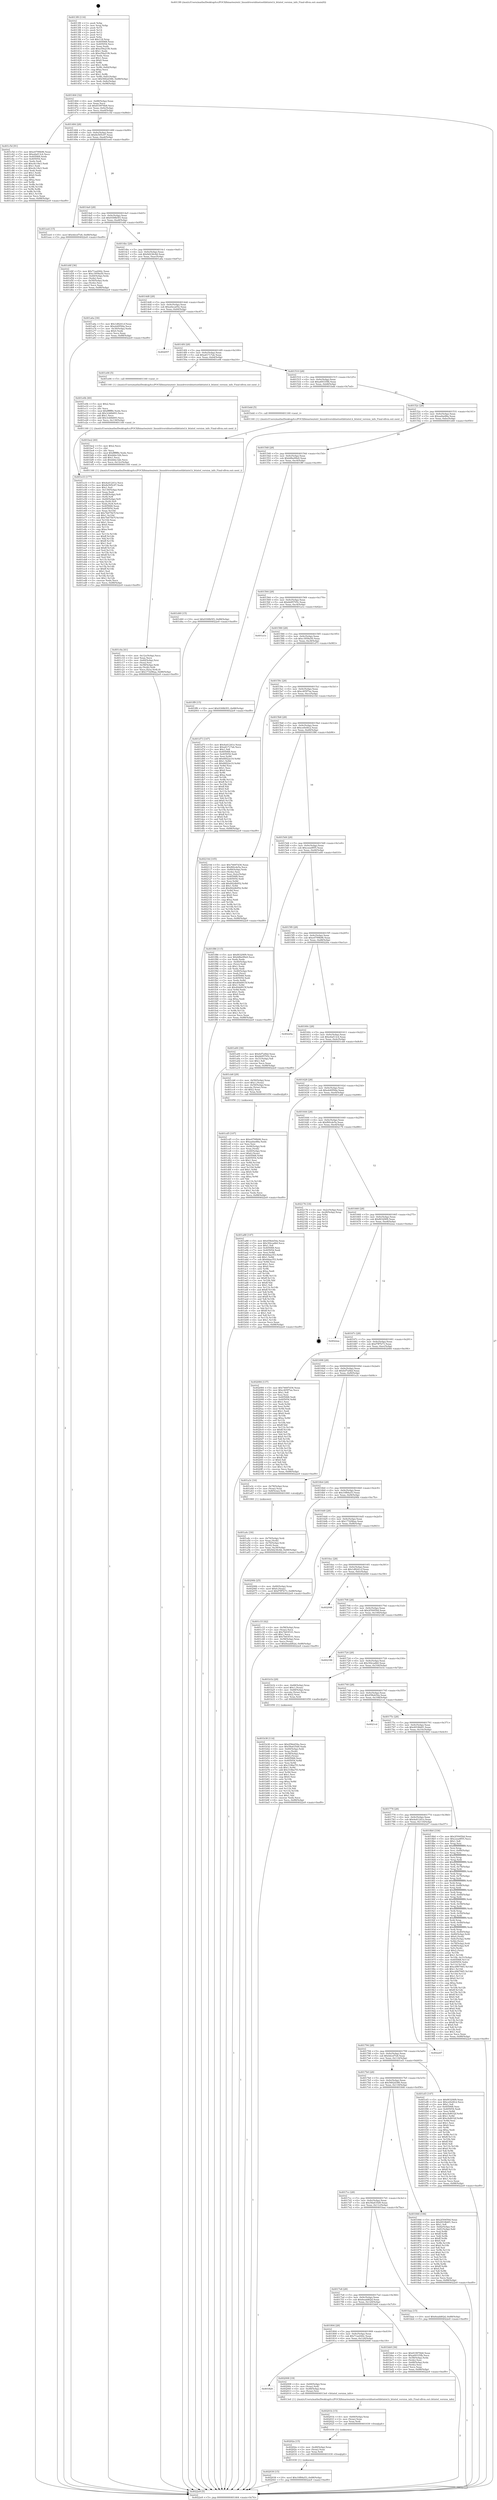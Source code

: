 digraph "0x4013f0" {
  label = "0x4013f0 (/mnt/c/Users/mathe/Desktop/tcc/POCII/binaries/extr_linuxdriversbluetoothbtintel.h_btintel_version_info_Final-ollvm.out::main(0))"
  labelloc = "t"
  node[shape=record]

  Entry [label="",width=0.3,height=0.3,shape=circle,fillcolor=black,style=filled]
  "0x401464" [label="{
     0x401464 [32]\l
     | [instrs]\l
     &nbsp;&nbsp;0x401464 \<+6\>: mov -0x88(%rbp),%eax\l
     &nbsp;&nbsp;0x40146a \<+2\>: mov %eax,%ecx\l
     &nbsp;&nbsp;0x40146c \<+6\>: sub $0x819976b8,%ecx\l
     &nbsp;&nbsp;0x401472 \<+6\>: mov %eax,-0x9c(%rbp)\l
     &nbsp;&nbsp;0x401478 \<+6\>: mov %ecx,-0xa0(%rbp)\l
     &nbsp;&nbsp;0x40147e \<+6\>: je 0000000000401c5d \<main+0x86d\>\l
  }"]
  "0x401c5d" [label="{
     0x401c5d [91]\l
     | [instrs]\l
     &nbsp;&nbsp;0x401c5d \<+5\>: mov $0xe0799b96,%eax\l
     &nbsp;&nbsp;0x401c62 \<+5\>: mov $0xe6af13c4,%ecx\l
     &nbsp;&nbsp;0x401c67 \<+7\>: mov 0x405068,%edx\l
     &nbsp;&nbsp;0x401c6e \<+7\>: mov 0x405054,%esi\l
     &nbsp;&nbsp;0x401c75 \<+2\>: mov %edx,%edi\l
     &nbsp;&nbsp;0x401c77 \<+6\>: add $0xc6c18e3,%edi\l
     &nbsp;&nbsp;0x401c7d \<+3\>: sub $0x1,%edi\l
     &nbsp;&nbsp;0x401c80 \<+6\>: sub $0xc6c18e3,%edi\l
     &nbsp;&nbsp;0x401c86 \<+3\>: imul %edi,%edx\l
     &nbsp;&nbsp;0x401c89 \<+3\>: and $0x1,%edx\l
     &nbsp;&nbsp;0x401c8c \<+3\>: cmp $0x0,%edx\l
     &nbsp;&nbsp;0x401c8f \<+4\>: sete %r8b\l
     &nbsp;&nbsp;0x401c93 \<+3\>: cmp $0xa,%esi\l
     &nbsp;&nbsp;0x401c96 \<+4\>: setl %r9b\l
     &nbsp;&nbsp;0x401c9a \<+3\>: mov %r8b,%r10b\l
     &nbsp;&nbsp;0x401c9d \<+3\>: and %r9b,%r10b\l
     &nbsp;&nbsp;0x401ca0 \<+3\>: xor %r9b,%r8b\l
     &nbsp;&nbsp;0x401ca3 \<+3\>: or %r8b,%r10b\l
     &nbsp;&nbsp;0x401ca6 \<+4\>: test $0x1,%r10b\l
     &nbsp;&nbsp;0x401caa \<+3\>: cmovne %ecx,%eax\l
     &nbsp;&nbsp;0x401cad \<+6\>: mov %eax,-0x88(%rbp)\l
     &nbsp;&nbsp;0x401cb3 \<+5\>: jmp 00000000004022e9 \<main+0xef9\>\l
  }"]
  "0x401484" [label="{
     0x401484 [28]\l
     | [instrs]\l
     &nbsp;&nbsp;0x401484 \<+5\>: jmp 0000000000401489 \<main+0x99\>\l
     &nbsp;&nbsp;0x401489 \<+6\>: mov -0x9c(%rbp),%eax\l
     &nbsp;&nbsp;0x40148f \<+5\>: sub $0x8e505c97,%eax\l
     &nbsp;&nbsp;0x401494 \<+6\>: mov %eax,-0xa4(%rbp)\l
     &nbsp;&nbsp;0x40149a \<+6\>: je 0000000000401ee4 \<main+0xaf4\>\l
  }"]
  Exit [label="",width=0.3,height=0.3,shape=circle,fillcolor=black,style=filled,peripheries=2]
  "0x401ee4" [label="{
     0x401ee4 [15]\l
     | [instrs]\l
     &nbsp;&nbsp;0x401ee4 \<+10\>: movl $0x4dcef7e8,-0x88(%rbp)\l
     &nbsp;&nbsp;0x401eee \<+5\>: jmp 00000000004022e9 \<main+0xef9\>\l
  }"]
  "0x4014a0" [label="{
     0x4014a0 [28]\l
     | [instrs]\l
     &nbsp;&nbsp;0x4014a0 \<+5\>: jmp 00000000004014a5 \<main+0xb5\>\l
     &nbsp;&nbsp;0x4014a5 \<+6\>: mov -0x9c(%rbp),%eax\l
     &nbsp;&nbsp;0x4014ab \<+5\>: sub $0x9308b5f3,%eax\l
     &nbsp;&nbsp;0x4014b0 \<+6\>: mov %eax,-0xa8(%rbp)\l
     &nbsp;&nbsp;0x4014b6 \<+6\>: je 0000000000401d4f \<main+0x95f\>\l
  }"]
  "0x402039" [label="{
     0x402039 [15]\l
     | [instrs]\l
     &nbsp;&nbsp;0x402039 \<+10\>: movl $0x10f84a53,-0x88(%rbp)\l
     &nbsp;&nbsp;0x402043 \<+5\>: jmp 00000000004022e9 \<main+0xef9\>\l
  }"]
  "0x401d4f" [label="{
     0x401d4f [36]\l
     | [instrs]\l
     &nbsp;&nbsp;0x401d4f \<+5\>: mov $0x71ae044c,%eax\l
     &nbsp;&nbsp;0x401d54 \<+5\>: mov $0xc3958a50,%ecx\l
     &nbsp;&nbsp;0x401d59 \<+4\>: mov -0x40(%rbp),%rdx\l
     &nbsp;&nbsp;0x401d5d \<+2\>: mov (%rdx),%esi\l
     &nbsp;&nbsp;0x401d5f \<+4\>: mov -0x50(%rbp),%rdx\l
     &nbsp;&nbsp;0x401d63 \<+2\>: cmp (%rdx),%esi\l
     &nbsp;&nbsp;0x401d65 \<+3\>: cmovl %ecx,%eax\l
     &nbsp;&nbsp;0x401d68 \<+6\>: mov %eax,-0x88(%rbp)\l
     &nbsp;&nbsp;0x401d6e \<+5\>: jmp 00000000004022e9 \<main+0xef9\>\l
  }"]
  "0x4014bc" [label="{
     0x4014bc [28]\l
     | [instrs]\l
     &nbsp;&nbsp;0x4014bc \<+5\>: jmp 00000000004014c1 \<main+0xd1\>\l
     &nbsp;&nbsp;0x4014c1 \<+6\>: mov -0x9c(%rbp),%eax\l
     &nbsp;&nbsp;0x4014c7 \<+5\>: sub $0x9d236c8d,%eax\l
     &nbsp;&nbsp;0x4014cc \<+6\>: mov %eax,-0xac(%rbp)\l
     &nbsp;&nbsp;0x4014d2 \<+6\>: je 0000000000401a6a \<main+0x67a\>\l
  }"]
  "0x40202a" [label="{
     0x40202a [15]\l
     | [instrs]\l
     &nbsp;&nbsp;0x40202a \<+4\>: mov -0x48(%rbp),%rax\l
     &nbsp;&nbsp;0x40202e \<+3\>: mov (%rax),%rax\l
     &nbsp;&nbsp;0x402031 \<+3\>: mov %rax,%rdi\l
     &nbsp;&nbsp;0x402034 \<+5\>: call 0000000000401030 \<free@plt\>\l
     | [calls]\l
     &nbsp;&nbsp;0x401030 \{1\} (unknown)\l
  }"]
  "0x401a6a" [label="{
     0x401a6a [30]\l
     | [instrs]\l
     &nbsp;&nbsp;0x401a6a \<+5\>: mov $0x1d8241cf,%eax\l
     &nbsp;&nbsp;0x401a6f \<+5\>: mov $0xeb495fda,%ecx\l
     &nbsp;&nbsp;0x401a74 \<+3\>: mov -0x30(%rbp),%edx\l
     &nbsp;&nbsp;0x401a77 \<+3\>: cmp $0x0,%edx\l
     &nbsp;&nbsp;0x401a7a \<+3\>: cmove %ecx,%eax\l
     &nbsp;&nbsp;0x401a7d \<+6\>: mov %eax,-0x88(%rbp)\l
     &nbsp;&nbsp;0x401a83 \<+5\>: jmp 00000000004022e9 \<main+0xef9\>\l
  }"]
  "0x4014d8" [label="{
     0x4014d8 [28]\l
     | [instrs]\l
     &nbsp;&nbsp;0x4014d8 \<+5\>: jmp 00000000004014dd \<main+0xed\>\l
     &nbsp;&nbsp;0x4014dd \<+6\>: mov -0x9c(%rbp),%eax\l
     &nbsp;&nbsp;0x4014e3 \<+5\>: sub $0xa0eca05e,%eax\l
     &nbsp;&nbsp;0x4014e8 \<+6\>: mov %eax,-0xb0(%rbp)\l
     &nbsp;&nbsp;0x4014ee \<+6\>: je 0000000000402057 \<main+0xc67\>\l
  }"]
  "0x40201b" [label="{
     0x40201b [15]\l
     | [instrs]\l
     &nbsp;&nbsp;0x40201b \<+4\>: mov -0x60(%rbp),%rax\l
     &nbsp;&nbsp;0x40201f \<+3\>: mov (%rax),%rax\l
     &nbsp;&nbsp;0x402022 \<+3\>: mov %rax,%rdi\l
     &nbsp;&nbsp;0x402025 \<+5\>: call 0000000000401030 \<free@plt\>\l
     | [calls]\l
     &nbsp;&nbsp;0x401030 \{1\} (unknown)\l
  }"]
  "0x402057" [label="{
     0x402057\l
  }", style=dashed]
  "0x4014f4" [label="{
     0x4014f4 [28]\l
     | [instrs]\l
     &nbsp;&nbsp;0x4014f4 \<+5\>: jmp 00000000004014f9 \<main+0x109\>\l
     &nbsp;&nbsp;0x4014f9 \<+6\>: mov -0x9c(%rbp),%eax\l
     &nbsp;&nbsp;0x4014ff \<+5\>: sub $0xa617c7ab,%eax\l
     &nbsp;&nbsp;0x401504 \<+6\>: mov %eax,-0xb4(%rbp)\l
     &nbsp;&nbsp;0x40150a \<+6\>: je 0000000000401e06 \<main+0xa16\>\l
  }"]
  "0x401820" [label="{
     0x401820\l
  }", style=dashed]
  "0x401e06" [label="{
     0x401e06 [5]\l
     | [instrs]\l
     &nbsp;&nbsp;0x401e06 \<+5\>: call 0000000000401160 \<next_i\>\l
     | [calls]\l
     &nbsp;&nbsp;0x401160 \{1\} (/mnt/c/Users/mathe/Desktop/tcc/POCII/binaries/extr_linuxdriversbluetoothbtintel.h_btintel_version_info_Final-ollvm.out::next_i)\l
  }"]
  "0x401510" [label="{
     0x401510 [28]\l
     | [instrs]\l
     &nbsp;&nbsp;0x401510 \<+5\>: jmp 0000000000401515 \<main+0x125\>\l
     &nbsp;&nbsp;0x401515 \<+6\>: mov -0x9c(%rbp),%eax\l
     &nbsp;&nbsp;0x40151b \<+5\>: sub $0xa69335fb,%eax\l
     &nbsp;&nbsp;0x401520 \<+6\>: mov %eax,-0xb8(%rbp)\l
     &nbsp;&nbsp;0x401526 \<+6\>: je 0000000000401bdd \<main+0x7ed\>\l
  }"]
  "0x402008" [label="{
     0x402008 [19]\l
     | [instrs]\l
     &nbsp;&nbsp;0x402008 \<+4\>: mov -0x60(%rbp),%rax\l
     &nbsp;&nbsp;0x40200c \<+3\>: mov (%rax),%rdi\l
     &nbsp;&nbsp;0x40200f \<+4\>: mov -0x48(%rbp),%rax\l
     &nbsp;&nbsp;0x402013 \<+3\>: mov (%rax),%rsi\l
     &nbsp;&nbsp;0x402016 \<+5\>: call 00000000004013e0 \<btintel_version_info\>\l
     | [calls]\l
     &nbsp;&nbsp;0x4013e0 \{1\} (/mnt/c/Users/mathe/Desktop/tcc/POCII/binaries/extr_linuxdriversbluetoothbtintel.h_btintel_version_info_Final-ollvm.out::btintel_version_info)\l
  }"]
  "0x401bdd" [label="{
     0x401bdd [5]\l
     | [instrs]\l
     &nbsp;&nbsp;0x401bdd \<+5\>: call 0000000000401160 \<next_i\>\l
     | [calls]\l
     &nbsp;&nbsp;0x401160 \{1\} (/mnt/c/Users/mathe/Desktop/tcc/POCII/binaries/extr_linuxdriversbluetoothbtintel.h_btintel_version_info_Final-ollvm.out::next_i)\l
  }"]
  "0x40152c" [label="{
     0x40152c [28]\l
     | [instrs]\l
     &nbsp;&nbsp;0x40152c \<+5\>: jmp 0000000000401531 \<main+0x141\>\l
     &nbsp;&nbsp;0x401531 \<+6\>: mov -0x9c(%rbp),%eax\l
     &nbsp;&nbsp;0x401537 \<+5\>: sub $0xaafae88a,%eax\l
     &nbsp;&nbsp;0x40153c \<+6\>: mov %eax,-0xbc(%rbp)\l
     &nbsp;&nbsp;0x401542 \<+6\>: je 0000000000401d40 \<main+0x950\>\l
  }"]
  "0x401e33" [label="{
     0x401e33 [177]\l
     | [instrs]\l
     &nbsp;&nbsp;0x401e33 \<+5\>: mov $0x4a41241e,%ecx\l
     &nbsp;&nbsp;0x401e38 \<+5\>: mov $0x8e505c97,%edx\l
     &nbsp;&nbsp;0x401e3d \<+3\>: mov $0x1,%sil\l
     &nbsp;&nbsp;0x401e40 \<+6\>: mov -0x130(%rbp),%edi\l
     &nbsp;&nbsp;0x401e46 \<+3\>: imul %eax,%edi\l
     &nbsp;&nbsp;0x401e49 \<+4\>: mov -0x48(%rbp),%r8\l
     &nbsp;&nbsp;0x401e4d \<+3\>: mov (%r8),%r8\l
     &nbsp;&nbsp;0x401e50 \<+4\>: mov -0x40(%rbp),%r9\l
     &nbsp;&nbsp;0x401e54 \<+3\>: movslq (%r9),%r9\l
     &nbsp;&nbsp;0x401e57 \<+4\>: mov %edi,(%r8,%r9,4)\l
     &nbsp;&nbsp;0x401e5b \<+7\>: mov 0x405068,%eax\l
     &nbsp;&nbsp;0x401e62 \<+7\>: mov 0x405054,%edi\l
     &nbsp;&nbsp;0x401e69 \<+3\>: mov %eax,%r10d\l
     &nbsp;&nbsp;0x401e6c \<+7\>: add $0x7b675b7f,%r10d\l
     &nbsp;&nbsp;0x401e73 \<+4\>: sub $0x1,%r10d\l
     &nbsp;&nbsp;0x401e77 \<+7\>: sub $0x7b675b7f,%r10d\l
     &nbsp;&nbsp;0x401e7e \<+4\>: imul %r10d,%eax\l
     &nbsp;&nbsp;0x401e82 \<+3\>: and $0x1,%eax\l
     &nbsp;&nbsp;0x401e85 \<+3\>: cmp $0x0,%eax\l
     &nbsp;&nbsp;0x401e88 \<+4\>: sete %r11b\l
     &nbsp;&nbsp;0x401e8c \<+3\>: cmp $0xa,%edi\l
     &nbsp;&nbsp;0x401e8f \<+3\>: setl %bl\l
     &nbsp;&nbsp;0x401e92 \<+3\>: mov %r11b,%r14b\l
     &nbsp;&nbsp;0x401e95 \<+4\>: xor $0xff,%r14b\l
     &nbsp;&nbsp;0x401e99 \<+3\>: mov %bl,%r15b\l
     &nbsp;&nbsp;0x401e9c \<+4\>: xor $0xff,%r15b\l
     &nbsp;&nbsp;0x401ea0 \<+4\>: xor $0x1,%sil\l
     &nbsp;&nbsp;0x401ea4 \<+3\>: mov %r14b,%r12b\l
     &nbsp;&nbsp;0x401ea7 \<+4\>: and $0xff,%r12b\l
     &nbsp;&nbsp;0x401eab \<+3\>: and %sil,%r11b\l
     &nbsp;&nbsp;0x401eae \<+3\>: mov %r15b,%r13b\l
     &nbsp;&nbsp;0x401eb1 \<+4\>: and $0xff,%r13b\l
     &nbsp;&nbsp;0x401eb5 \<+3\>: and %sil,%bl\l
     &nbsp;&nbsp;0x401eb8 \<+3\>: or %r11b,%r12b\l
     &nbsp;&nbsp;0x401ebb \<+3\>: or %bl,%r13b\l
     &nbsp;&nbsp;0x401ebe \<+3\>: xor %r13b,%r12b\l
     &nbsp;&nbsp;0x401ec1 \<+3\>: or %r15b,%r14b\l
     &nbsp;&nbsp;0x401ec4 \<+4\>: xor $0xff,%r14b\l
     &nbsp;&nbsp;0x401ec8 \<+4\>: or $0x1,%sil\l
     &nbsp;&nbsp;0x401ecc \<+3\>: and %sil,%r14b\l
     &nbsp;&nbsp;0x401ecf \<+3\>: or %r14b,%r12b\l
     &nbsp;&nbsp;0x401ed2 \<+4\>: test $0x1,%r12b\l
     &nbsp;&nbsp;0x401ed6 \<+3\>: cmovne %edx,%ecx\l
     &nbsp;&nbsp;0x401ed9 \<+6\>: mov %ecx,-0x88(%rbp)\l
     &nbsp;&nbsp;0x401edf \<+5\>: jmp 00000000004022e9 \<main+0xef9\>\l
  }"]
  "0x401d40" [label="{
     0x401d40 [15]\l
     | [instrs]\l
     &nbsp;&nbsp;0x401d40 \<+10\>: movl $0x9308b5f3,-0x88(%rbp)\l
     &nbsp;&nbsp;0x401d4a \<+5\>: jmp 00000000004022e9 \<main+0xef9\>\l
  }"]
  "0x401548" [label="{
     0x401548 [28]\l
     | [instrs]\l
     &nbsp;&nbsp;0x401548 \<+5\>: jmp 000000000040154d \<main+0x15d\>\l
     &nbsp;&nbsp;0x40154d \<+6\>: mov -0x9c(%rbp),%eax\l
     &nbsp;&nbsp;0x401553 \<+5\>: sub $0xb8be99e0,%eax\l
     &nbsp;&nbsp;0x401558 \<+6\>: mov %eax,-0xc0(%rbp)\l
     &nbsp;&nbsp;0x40155e \<+6\>: je 0000000000401ff9 \<main+0xc09\>\l
  }"]
  "0x401e0b" [label="{
     0x401e0b [40]\l
     | [instrs]\l
     &nbsp;&nbsp;0x401e0b \<+5\>: mov $0x2,%ecx\l
     &nbsp;&nbsp;0x401e10 \<+1\>: cltd\l
     &nbsp;&nbsp;0x401e11 \<+2\>: idiv %ecx\l
     &nbsp;&nbsp;0x401e13 \<+6\>: imul $0xfffffffe,%edx,%ecx\l
     &nbsp;&nbsp;0x401e19 \<+6\>: sub $0x3cb6b693,%ecx\l
     &nbsp;&nbsp;0x401e1f \<+3\>: add $0x1,%ecx\l
     &nbsp;&nbsp;0x401e22 \<+6\>: add $0x3cb6b693,%ecx\l
     &nbsp;&nbsp;0x401e28 \<+6\>: mov %ecx,-0x130(%rbp)\l
     &nbsp;&nbsp;0x401e2e \<+5\>: call 0000000000401160 \<next_i\>\l
     | [calls]\l
     &nbsp;&nbsp;0x401160 \{1\} (/mnt/c/Users/mathe/Desktop/tcc/POCII/binaries/extr_linuxdriversbluetoothbtintel.h_btintel_version_info_Final-ollvm.out::next_i)\l
  }"]
  "0x401ff9" [label="{
     0x401ff9 [15]\l
     | [instrs]\l
     &nbsp;&nbsp;0x401ff9 \<+10\>: movl $0x9308b5f3,-0x88(%rbp)\l
     &nbsp;&nbsp;0x402003 \<+5\>: jmp 00000000004022e9 \<main+0xef9\>\l
  }"]
  "0x401564" [label="{
     0x401564 [28]\l
     | [instrs]\l
     &nbsp;&nbsp;0x401564 \<+5\>: jmp 0000000000401569 \<main+0x179\>\l
     &nbsp;&nbsp;0x401569 \<+6\>: mov -0x9c(%rbp),%eax\l
     &nbsp;&nbsp;0x40156f \<+5\>: sub $0xbb95705c,%eax\l
     &nbsp;&nbsp;0x401574 \<+6\>: mov %eax,-0xc4(%rbp)\l
     &nbsp;&nbsp;0x40157a \<+6\>: je 0000000000401a1e \<main+0x62e\>\l
  }"]
  "0x401cd5" [label="{
     0x401cd5 [107]\l
     | [instrs]\l
     &nbsp;&nbsp;0x401cd5 \<+5\>: mov $0xe0799b96,%ecx\l
     &nbsp;&nbsp;0x401cda \<+5\>: mov $0xaafae88a,%edx\l
     &nbsp;&nbsp;0x401cdf \<+2\>: xor %esi,%esi\l
     &nbsp;&nbsp;0x401ce1 \<+4\>: mov -0x48(%rbp),%rdi\l
     &nbsp;&nbsp;0x401ce5 \<+3\>: mov %rax,(%rdi)\l
     &nbsp;&nbsp;0x401ce8 \<+4\>: mov -0x40(%rbp),%rax\l
     &nbsp;&nbsp;0x401cec \<+6\>: movl $0x0,(%rax)\l
     &nbsp;&nbsp;0x401cf2 \<+8\>: mov 0x405068,%r8d\l
     &nbsp;&nbsp;0x401cfa \<+8\>: mov 0x405054,%r9d\l
     &nbsp;&nbsp;0x401d02 \<+3\>: sub $0x1,%esi\l
     &nbsp;&nbsp;0x401d05 \<+3\>: mov %r8d,%r10d\l
     &nbsp;&nbsp;0x401d08 \<+3\>: add %esi,%r10d\l
     &nbsp;&nbsp;0x401d0b \<+4\>: imul %r10d,%r8d\l
     &nbsp;&nbsp;0x401d0f \<+4\>: and $0x1,%r8d\l
     &nbsp;&nbsp;0x401d13 \<+4\>: cmp $0x0,%r8d\l
     &nbsp;&nbsp;0x401d17 \<+4\>: sete %r11b\l
     &nbsp;&nbsp;0x401d1b \<+4\>: cmp $0xa,%r9d\l
     &nbsp;&nbsp;0x401d1f \<+3\>: setl %bl\l
     &nbsp;&nbsp;0x401d22 \<+3\>: mov %r11b,%r14b\l
     &nbsp;&nbsp;0x401d25 \<+3\>: and %bl,%r14b\l
     &nbsp;&nbsp;0x401d28 \<+3\>: xor %bl,%r11b\l
     &nbsp;&nbsp;0x401d2b \<+3\>: or %r11b,%r14b\l
     &nbsp;&nbsp;0x401d2e \<+4\>: test $0x1,%r14b\l
     &nbsp;&nbsp;0x401d32 \<+3\>: cmovne %edx,%ecx\l
     &nbsp;&nbsp;0x401d35 \<+6\>: mov %ecx,-0x88(%rbp)\l
     &nbsp;&nbsp;0x401d3b \<+5\>: jmp 00000000004022e9 \<main+0xef9\>\l
  }"]
  "0x401a1e" [label="{
     0x401a1e\l
  }", style=dashed]
  "0x401580" [label="{
     0x401580 [28]\l
     | [instrs]\l
     &nbsp;&nbsp;0x401580 \<+5\>: jmp 0000000000401585 \<main+0x195\>\l
     &nbsp;&nbsp;0x401585 \<+6\>: mov -0x9c(%rbp),%eax\l
     &nbsp;&nbsp;0x40158b \<+5\>: sub $0xc3958a50,%eax\l
     &nbsp;&nbsp;0x401590 \<+6\>: mov %eax,-0xc8(%rbp)\l
     &nbsp;&nbsp;0x401596 \<+6\>: je 0000000000401d73 \<main+0x983\>\l
  }"]
  "0x401c0a" [label="{
     0x401c0a [41]\l
     | [instrs]\l
     &nbsp;&nbsp;0x401c0a \<+6\>: mov -0x12c(%rbp),%ecx\l
     &nbsp;&nbsp;0x401c10 \<+3\>: imul %eax,%ecx\l
     &nbsp;&nbsp;0x401c13 \<+4\>: mov -0x60(%rbp),%rsi\l
     &nbsp;&nbsp;0x401c17 \<+3\>: mov (%rsi),%rsi\l
     &nbsp;&nbsp;0x401c1a \<+4\>: mov -0x58(%rbp),%rdi\l
     &nbsp;&nbsp;0x401c1e \<+3\>: movslq (%rdi),%rdi\l
     &nbsp;&nbsp;0x401c21 \<+3\>: mov %ecx,(%rsi,%rdi,4)\l
     &nbsp;&nbsp;0x401c24 \<+10\>: movl $0x173296aa,-0x88(%rbp)\l
     &nbsp;&nbsp;0x401c2e \<+5\>: jmp 00000000004022e9 \<main+0xef9\>\l
  }"]
  "0x401d73" [label="{
     0x401d73 [147]\l
     | [instrs]\l
     &nbsp;&nbsp;0x401d73 \<+5\>: mov $0x4a41241e,%eax\l
     &nbsp;&nbsp;0x401d78 \<+5\>: mov $0xa617c7ab,%ecx\l
     &nbsp;&nbsp;0x401d7d \<+2\>: mov $0x1,%dl\l
     &nbsp;&nbsp;0x401d7f \<+7\>: mov 0x405068,%esi\l
     &nbsp;&nbsp;0x401d86 \<+7\>: mov 0x405054,%edi\l
     &nbsp;&nbsp;0x401d8d \<+3\>: mov %esi,%r8d\l
     &nbsp;&nbsp;0x401d90 \<+7\>: add $0x66f22e19,%r8d\l
     &nbsp;&nbsp;0x401d97 \<+4\>: sub $0x1,%r8d\l
     &nbsp;&nbsp;0x401d9b \<+7\>: sub $0x66f22e19,%r8d\l
     &nbsp;&nbsp;0x401da2 \<+4\>: imul %r8d,%esi\l
     &nbsp;&nbsp;0x401da6 \<+3\>: and $0x1,%esi\l
     &nbsp;&nbsp;0x401da9 \<+3\>: cmp $0x0,%esi\l
     &nbsp;&nbsp;0x401dac \<+4\>: sete %r9b\l
     &nbsp;&nbsp;0x401db0 \<+3\>: cmp $0xa,%edi\l
     &nbsp;&nbsp;0x401db3 \<+4\>: setl %r10b\l
     &nbsp;&nbsp;0x401db7 \<+3\>: mov %r9b,%r11b\l
     &nbsp;&nbsp;0x401dba \<+4\>: xor $0xff,%r11b\l
     &nbsp;&nbsp;0x401dbe \<+3\>: mov %r10b,%bl\l
     &nbsp;&nbsp;0x401dc1 \<+3\>: xor $0xff,%bl\l
     &nbsp;&nbsp;0x401dc4 \<+3\>: xor $0x0,%dl\l
     &nbsp;&nbsp;0x401dc7 \<+3\>: mov %r11b,%r14b\l
     &nbsp;&nbsp;0x401dca \<+4\>: and $0x0,%r14b\l
     &nbsp;&nbsp;0x401dce \<+3\>: and %dl,%r9b\l
     &nbsp;&nbsp;0x401dd1 \<+3\>: mov %bl,%r15b\l
     &nbsp;&nbsp;0x401dd4 \<+4\>: and $0x0,%r15b\l
     &nbsp;&nbsp;0x401dd8 \<+3\>: and %dl,%r10b\l
     &nbsp;&nbsp;0x401ddb \<+3\>: or %r9b,%r14b\l
     &nbsp;&nbsp;0x401dde \<+3\>: or %r10b,%r15b\l
     &nbsp;&nbsp;0x401de1 \<+3\>: xor %r15b,%r14b\l
     &nbsp;&nbsp;0x401de4 \<+3\>: or %bl,%r11b\l
     &nbsp;&nbsp;0x401de7 \<+4\>: xor $0xff,%r11b\l
     &nbsp;&nbsp;0x401deb \<+3\>: or $0x0,%dl\l
     &nbsp;&nbsp;0x401dee \<+3\>: and %dl,%r11b\l
     &nbsp;&nbsp;0x401df1 \<+3\>: or %r11b,%r14b\l
     &nbsp;&nbsp;0x401df4 \<+4\>: test $0x1,%r14b\l
     &nbsp;&nbsp;0x401df8 \<+3\>: cmovne %ecx,%eax\l
     &nbsp;&nbsp;0x401dfb \<+6\>: mov %eax,-0x88(%rbp)\l
     &nbsp;&nbsp;0x401e01 \<+5\>: jmp 00000000004022e9 \<main+0xef9\>\l
  }"]
  "0x40159c" [label="{
     0x40159c [28]\l
     | [instrs]\l
     &nbsp;&nbsp;0x40159c \<+5\>: jmp 00000000004015a1 \<main+0x1b1\>\l
     &nbsp;&nbsp;0x4015a1 \<+6\>: mov -0x9c(%rbp),%eax\l
     &nbsp;&nbsp;0x4015a7 \<+5\>: sub $0xc405f7ae,%eax\l
     &nbsp;&nbsp;0x4015ac \<+6\>: mov %eax,-0xcc(%rbp)\l
     &nbsp;&nbsp;0x4015b2 \<+6\>: je 000000000040210d \<main+0xd1d\>\l
  }"]
  "0x401be2" [label="{
     0x401be2 [40]\l
     | [instrs]\l
     &nbsp;&nbsp;0x401be2 \<+5\>: mov $0x2,%ecx\l
     &nbsp;&nbsp;0x401be7 \<+1\>: cltd\l
     &nbsp;&nbsp;0x401be8 \<+2\>: idiv %ecx\l
     &nbsp;&nbsp;0x401bea \<+6\>: imul $0xfffffffe,%edx,%ecx\l
     &nbsp;&nbsp;0x401bf0 \<+6\>: add $0xbbbc32b,%ecx\l
     &nbsp;&nbsp;0x401bf6 \<+3\>: add $0x1,%ecx\l
     &nbsp;&nbsp;0x401bf9 \<+6\>: sub $0xbbbc32b,%ecx\l
     &nbsp;&nbsp;0x401bff \<+6\>: mov %ecx,-0x12c(%rbp)\l
     &nbsp;&nbsp;0x401c05 \<+5\>: call 0000000000401160 \<next_i\>\l
     | [calls]\l
     &nbsp;&nbsp;0x401160 \{1\} (/mnt/c/Users/mathe/Desktop/tcc/POCII/binaries/extr_linuxdriversbluetoothbtintel.h_btintel_version_info_Final-ollvm.out::next_i)\l
  }"]
  "0x40210d" [label="{
     0x40210d [105]\l
     | [instrs]\l
     &nbsp;&nbsp;0x40210d \<+5\>: mov $0x74697d36,%eax\l
     &nbsp;&nbsp;0x402112 \<+5\>: mov $0xf60cde5a,%ecx\l
     &nbsp;&nbsp;0x402117 \<+4\>: mov -0x80(%rbp),%rdx\l
     &nbsp;&nbsp;0x40211b \<+2\>: mov (%rdx),%esi\l
     &nbsp;&nbsp;0x40211d \<+3\>: mov %esi,-0x2c(%rbp)\l
     &nbsp;&nbsp;0x402120 \<+7\>: mov 0x405068,%esi\l
     &nbsp;&nbsp;0x402127 \<+7\>: mov 0x405054,%edi\l
     &nbsp;&nbsp;0x40212e \<+3\>: mov %esi,%r8d\l
     &nbsp;&nbsp;0x402131 \<+7\>: add $0x842db952,%r8d\l
     &nbsp;&nbsp;0x402138 \<+4\>: sub $0x1,%r8d\l
     &nbsp;&nbsp;0x40213c \<+7\>: sub $0x842db952,%r8d\l
     &nbsp;&nbsp;0x402143 \<+4\>: imul %r8d,%esi\l
     &nbsp;&nbsp;0x402147 \<+3\>: and $0x1,%esi\l
     &nbsp;&nbsp;0x40214a \<+3\>: cmp $0x0,%esi\l
     &nbsp;&nbsp;0x40214d \<+4\>: sete %r9b\l
     &nbsp;&nbsp;0x402151 \<+3\>: cmp $0xa,%edi\l
     &nbsp;&nbsp;0x402154 \<+4\>: setl %r10b\l
     &nbsp;&nbsp;0x402158 \<+3\>: mov %r9b,%r11b\l
     &nbsp;&nbsp;0x40215b \<+3\>: and %r10b,%r11b\l
     &nbsp;&nbsp;0x40215e \<+3\>: xor %r10b,%r9b\l
     &nbsp;&nbsp;0x402161 \<+3\>: or %r9b,%r11b\l
     &nbsp;&nbsp;0x402164 \<+4\>: test $0x1,%r11b\l
     &nbsp;&nbsp;0x402168 \<+3\>: cmovne %ecx,%eax\l
     &nbsp;&nbsp;0x40216b \<+6\>: mov %eax,-0x88(%rbp)\l
     &nbsp;&nbsp;0x402171 \<+5\>: jmp 00000000004022e9 \<main+0xef9\>\l
  }"]
  "0x4015b8" [label="{
     0x4015b8 [28]\l
     | [instrs]\l
     &nbsp;&nbsp;0x4015b8 \<+5\>: jmp 00000000004015bd \<main+0x1cd\>\l
     &nbsp;&nbsp;0x4015bd \<+6\>: mov -0x9c(%rbp),%eax\l
     &nbsp;&nbsp;0x4015c3 \<+5\>: sub $0xce0e4fc2,%eax\l
     &nbsp;&nbsp;0x4015c8 \<+6\>: mov %eax,-0xd0(%rbp)\l
     &nbsp;&nbsp;0x4015ce \<+6\>: je 0000000000401f86 \<main+0xb96\>\l
  }"]
  "0x401804" [label="{
     0x401804 [28]\l
     | [instrs]\l
     &nbsp;&nbsp;0x401804 \<+5\>: jmp 0000000000401809 \<main+0x419\>\l
     &nbsp;&nbsp;0x401809 \<+6\>: mov -0x9c(%rbp),%eax\l
     &nbsp;&nbsp;0x40180f \<+5\>: sub $0x71ae044c,%eax\l
     &nbsp;&nbsp;0x401814 \<+6\>: mov %eax,-0x124(%rbp)\l
     &nbsp;&nbsp;0x40181a \<+6\>: je 0000000000402008 \<main+0xc18\>\l
  }"]
  "0x401f86" [label="{
     0x401f86 [115]\l
     | [instrs]\l
     &nbsp;&nbsp;0x401f86 \<+5\>: mov $0xf632f4f9,%eax\l
     &nbsp;&nbsp;0x401f8b \<+5\>: mov $0xb8be99e0,%ecx\l
     &nbsp;&nbsp;0x401f90 \<+2\>: xor %edx,%edx\l
     &nbsp;&nbsp;0x401f92 \<+4\>: mov -0x40(%rbp),%rsi\l
     &nbsp;&nbsp;0x401f96 \<+2\>: mov (%rsi),%edi\l
     &nbsp;&nbsp;0x401f98 \<+3\>: sub $0x1,%edx\l
     &nbsp;&nbsp;0x401f9b \<+2\>: sub %edx,%edi\l
     &nbsp;&nbsp;0x401f9d \<+4\>: mov -0x40(%rbp),%rsi\l
     &nbsp;&nbsp;0x401fa1 \<+2\>: mov %edi,(%rsi)\l
     &nbsp;&nbsp;0x401fa3 \<+7\>: mov 0x405068,%edx\l
     &nbsp;&nbsp;0x401faa \<+7\>: mov 0x405054,%edi\l
     &nbsp;&nbsp;0x401fb1 \<+3\>: mov %edx,%r8d\l
     &nbsp;&nbsp;0x401fb4 \<+7\>: add $0x40dd915f,%r8d\l
     &nbsp;&nbsp;0x401fbb \<+4\>: sub $0x1,%r8d\l
     &nbsp;&nbsp;0x401fbf \<+7\>: sub $0x40dd915f,%r8d\l
     &nbsp;&nbsp;0x401fc6 \<+4\>: imul %r8d,%edx\l
     &nbsp;&nbsp;0x401fca \<+3\>: and $0x1,%edx\l
     &nbsp;&nbsp;0x401fcd \<+3\>: cmp $0x0,%edx\l
     &nbsp;&nbsp;0x401fd0 \<+4\>: sete %r9b\l
     &nbsp;&nbsp;0x401fd4 \<+3\>: cmp $0xa,%edi\l
     &nbsp;&nbsp;0x401fd7 \<+4\>: setl %r10b\l
     &nbsp;&nbsp;0x401fdb \<+3\>: mov %r9b,%r11b\l
     &nbsp;&nbsp;0x401fde \<+3\>: and %r10b,%r11b\l
     &nbsp;&nbsp;0x401fe1 \<+3\>: xor %r10b,%r9b\l
     &nbsp;&nbsp;0x401fe4 \<+3\>: or %r9b,%r11b\l
     &nbsp;&nbsp;0x401fe7 \<+4\>: test $0x1,%r11b\l
     &nbsp;&nbsp;0x401feb \<+3\>: cmovne %ecx,%eax\l
     &nbsp;&nbsp;0x401fee \<+6\>: mov %eax,-0x88(%rbp)\l
     &nbsp;&nbsp;0x401ff4 \<+5\>: jmp 00000000004022e9 \<main+0xef9\>\l
  }"]
  "0x4015d4" [label="{
     0x4015d4 [28]\l
     | [instrs]\l
     &nbsp;&nbsp;0x4015d4 \<+5\>: jmp 00000000004015d9 \<main+0x1e9\>\l
     &nbsp;&nbsp;0x4015d9 \<+6\>: mov -0x9c(%rbp),%eax\l
     &nbsp;&nbsp;0x4015df \<+5\>: sub $0xceea9f55,%eax\l
     &nbsp;&nbsp;0x4015e4 \<+6\>: mov %eax,-0xd4(%rbp)\l
     &nbsp;&nbsp;0x4015ea \<+6\>: je 0000000000401a00 \<main+0x610\>\l
  }"]
  "0x401bb9" [label="{
     0x401bb9 [36]\l
     | [instrs]\l
     &nbsp;&nbsp;0x401bb9 \<+5\>: mov $0x819976b8,%eax\l
     &nbsp;&nbsp;0x401bbe \<+5\>: mov $0xa69335fb,%ecx\l
     &nbsp;&nbsp;0x401bc3 \<+4\>: mov -0x58(%rbp),%rdx\l
     &nbsp;&nbsp;0x401bc7 \<+2\>: mov (%rdx),%esi\l
     &nbsp;&nbsp;0x401bc9 \<+4\>: mov -0x68(%rbp),%rdx\l
     &nbsp;&nbsp;0x401bcd \<+2\>: cmp (%rdx),%esi\l
     &nbsp;&nbsp;0x401bcf \<+3\>: cmovl %ecx,%eax\l
     &nbsp;&nbsp;0x401bd2 \<+6\>: mov %eax,-0x88(%rbp)\l
     &nbsp;&nbsp;0x401bd8 \<+5\>: jmp 00000000004022e9 \<main+0xef9\>\l
  }"]
  "0x401a00" [label="{
     0x401a00 [30]\l
     | [instrs]\l
     &nbsp;&nbsp;0x401a00 \<+5\>: mov $0xfef7a0bd,%eax\l
     &nbsp;&nbsp;0x401a05 \<+5\>: mov $0xbb95705c,%ecx\l
     &nbsp;&nbsp;0x401a0a \<+3\>: mov -0x31(%rbp),%dl\l
     &nbsp;&nbsp;0x401a0d \<+3\>: test $0x1,%dl\l
     &nbsp;&nbsp;0x401a10 \<+3\>: cmovne %ecx,%eax\l
     &nbsp;&nbsp;0x401a13 \<+6\>: mov %eax,-0x88(%rbp)\l
     &nbsp;&nbsp;0x401a19 \<+5\>: jmp 00000000004022e9 \<main+0xef9\>\l
  }"]
  "0x4015f0" [label="{
     0x4015f0 [28]\l
     | [instrs]\l
     &nbsp;&nbsp;0x4015f0 \<+5\>: jmp 00000000004015f5 \<main+0x205\>\l
     &nbsp;&nbsp;0x4015f5 \<+6\>: mov -0x9c(%rbp),%eax\l
     &nbsp;&nbsp;0x4015fb \<+5\>: sub $0xe0799b96,%eax\l
     &nbsp;&nbsp;0x401600 \<+6\>: mov %eax,-0xd8(%rbp)\l
     &nbsp;&nbsp;0x401606 \<+6\>: je 000000000040220a \<main+0xe1a\>\l
  }"]
  "0x4017e8" [label="{
     0x4017e8 [28]\l
     | [instrs]\l
     &nbsp;&nbsp;0x4017e8 \<+5\>: jmp 00000000004017ed \<main+0x3fd\>\l
     &nbsp;&nbsp;0x4017ed \<+6\>: mov -0x9c(%rbp),%eax\l
     &nbsp;&nbsp;0x4017f3 \<+5\>: sub $0x6eadd62d,%eax\l
     &nbsp;&nbsp;0x4017f8 \<+6\>: mov %eax,-0x120(%rbp)\l
     &nbsp;&nbsp;0x4017fe \<+6\>: je 0000000000401bb9 \<main+0x7c9\>\l
  }"]
  "0x40220a" [label="{
     0x40220a\l
  }", style=dashed]
  "0x40160c" [label="{
     0x40160c [28]\l
     | [instrs]\l
     &nbsp;&nbsp;0x40160c \<+5\>: jmp 0000000000401611 \<main+0x221\>\l
     &nbsp;&nbsp;0x401611 \<+6\>: mov -0x9c(%rbp),%eax\l
     &nbsp;&nbsp;0x401617 \<+5\>: sub $0xe6af13c4,%eax\l
     &nbsp;&nbsp;0x40161c \<+6\>: mov %eax,-0xdc(%rbp)\l
     &nbsp;&nbsp;0x401622 \<+6\>: je 0000000000401cb8 \<main+0x8c8\>\l
  }"]
  "0x401baa" [label="{
     0x401baa [15]\l
     | [instrs]\l
     &nbsp;&nbsp;0x401baa \<+10\>: movl $0x6eadd62d,-0x88(%rbp)\l
     &nbsp;&nbsp;0x401bb4 \<+5\>: jmp 00000000004022e9 \<main+0xef9\>\l
  }"]
  "0x401cb8" [label="{
     0x401cb8 [29]\l
     | [instrs]\l
     &nbsp;&nbsp;0x401cb8 \<+4\>: mov -0x50(%rbp),%rax\l
     &nbsp;&nbsp;0x401cbc \<+6\>: movl $0x1,(%rax)\l
     &nbsp;&nbsp;0x401cc2 \<+4\>: mov -0x50(%rbp),%rax\l
     &nbsp;&nbsp;0x401cc6 \<+3\>: movslq (%rax),%rax\l
     &nbsp;&nbsp;0x401cc9 \<+4\>: shl $0x2,%rax\l
     &nbsp;&nbsp;0x401ccd \<+3\>: mov %rax,%rdi\l
     &nbsp;&nbsp;0x401cd0 \<+5\>: call 0000000000401050 \<malloc@plt\>\l
     | [calls]\l
     &nbsp;&nbsp;0x401050 \{1\} (unknown)\l
  }"]
  "0x401628" [label="{
     0x401628 [28]\l
     | [instrs]\l
     &nbsp;&nbsp;0x401628 \<+5\>: jmp 000000000040162d \<main+0x23d\>\l
     &nbsp;&nbsp;0x40162d \<+6\>: mov -0x9c(%rbp),%eax\l
     &nbsp;&nbsp;0x401633 \<+5\>: sub $0xeb495fda,%eax\l
     &nbsp;&nbsp;0x401638 \<+6\>: mov %eax,-0xe0(%rbp)\l
     &nbsp;&nbsp;0x40163e \<+6\>: je 0000000000401a88 \<main+0x698\>\l
  }"]
  "0x401b38" [label="{
     0x401b38 [114]\l
     | [instrs]\l
     &nbsp;&nbsp;0x401b38 \<+5\>: mov $0x458eb54a,%ecx\l
     &nbsp;&nbsp;0x401b3d \<+5\>: mov $0x58a635d9,%edx\l
     &nbsp;&nbsp;0x401b42 \<+4\>: mov -0x60(%rbp),%rdi\l
     &nbsp;&nbsp;0x401b46 \<+3\>: mov %rax,(%rdi)\l
     &nbsp;&nbsp;0x401b49 \<+4\>: mov -0x58(%rbp),%rax\l
     &nbsp;&nbsp;0x401b4d \<+6\>: movl $0x0,(%rax)\l
     &nbsp;&nbsp;0x401b53 \<+7\>: mov 0x405068,%esi\l
     &nbsp;&nbsp;0x401b5a \<+8\>: mov 0x405054,%r8d\l
     &nbsp;&nbsp;0x401b62 \<+3\>: mov %esi,%r9d\l
     &nbsp;&nbsp;0x401b65 \<+7\>: sub $0x318ba7f3,%r9d\l
     &nbsp;&nbsp;0x401b6c \<+4\>: sub $0x1,%r9d\l
     &nbsp;&nbsp;0x401b70 \<+7\>: add $0x318ba7f3,%r9d\l
     &nbsp;&nbsp;0x401b77 \<+4\>: imul %r9d,%esi\l
     &nbsp;&nbsp;0x401b7b \<+3\>: and $0x1,%esi\l
     &nbsp;&nbsp;0x401b7e \<+3\>: cmp $0x0,%esi\l
     &nbsp;&nbsp;0x401b81 \<+4\>: sete %r10b\l
     &nbsp;&nbsp;0x401b85 \<+4\>: cmp $0xa,%r8d\l
     &nbsp;&nbsp;0x401b89 \<+4\>: setl %r11b\l
     &nbsp;&nbsp;0x401b8d \<+3\>: mov %r10b,%bl\l
     &nbsp;&nbsp;0x401b90 \<+3\>: and %r11b,%bl\l
     &nbsp;&nbsp;0x401b93 \<+3\>: xor %r11b,%r10b\l
     &nbsp;&nbsp;0x401b96 \<+3\>: or %r10b,%bl\l
     &nbsp;&nbsp;0x401b99 \<+3\>: test $0x1,%bl\l
     &nbsp;&nbsp;0x401b9c \<+3\>: cmovne %edx,%ecx\l
     &nbsp;&nbsp;0x401b9f \<+6\>: mov %ecx,-0x88(%rbp)\l
     &nbsp;&nbsp;0x401ba5 \<+5\>: jmp 00000000004022e9 \<main+0xef9\>\l
  }"]
  "0x401a88" [label="{
     0x401a88 [147]\l
     | [instrs]\l
     &nbsp;&nbsp;0x401a88 \<+5\>: mov $0x458eb54a,%eax\l
     &nbsp;&nbsp;0x401a8d \<+5\>: mov $0x392cadb0,%ecx\l
     &nbsp;&nbsp;0x401a92 \<+2\>: mov $0x1,%dl\l
     &nbsp;&nbsp;0x401a94 \<+7\>: mov 0x405068,%esi\l
     &nbsp;&nbsp;0x401a9b \<+7\>: mov 0x405054,%edi\l
     &nbsp;&nbsp;0x401aa2 \<+3\>: mov %esi,%r8d\l
     &nbsp;&nbsp;0x401aa5 \<+7\>: add $0x6daa353,%r8d\l
     &nbsp;&nbsp;0x401aac \<+4\>: sub $0x1,%r8d\l
     &nbsp;&nbsp;0x401ab0 \<+7\>: sub $0x6daa353,%r8d\l
     &nbsp;&nbsp;0x401ab7 \<+4\>: imul %r8d,%esi\l
     &nbsp;&nbsp;0x401abb \<+3\>: and $0x1,%esi\l
     &nbsp;&nbsp;0x401abe \<+3\>: cmp $0x0,%esi\l
     &nbsp;&nbsp;0x401ac1 \<+4\>: sete %r9b\l
     &nbsp;&nbsp;0x401ac5 \<+3\>: cmp $0xa,%edi\l
     &nbsp;&nbsp;0x401ac8 \<+4\>: setl %r10b\l
     &nbsp;&nbsp;0x401acc \<+3\>: mov %r9b,%r11b\l
     &nbsp;&nbsp;0x401acf \<+4\>: xor $0xff,%r11b\l
     &nbsp;&nbsp;0x401ad3 \<+3\>: mov %r10b,%bl\l
     &nbsp;&nbsp;0x401ad6 \<+3\>: xor $0xff,%bl\l
     &nbsp;&nbsp;0x401ad9 \<+3\>: xor $0x1,%dl\l
     &nbsp;&nbsp;0x401adc \<+3\>: mov %r11b,%r14b\l
     &nbsp;&nbsp;0x401adf \<+4\>: and $0xff,%r14b\l
     &nbsp;&nbsp;0x401ae3 \<+3\>: and %dl,%r9b\l
     &nbsp;&nbsp;0x401ae6 \<+3\>: mov %bl,%r15b\l
     &nbsp;&nbsp;0x401ae9 \<+4\>: and $0xff,%r15b\l
     &nbsp;&nbsp;0x401aed \<+3\>: and %dl,%r10b\l
     &nbsp;&nbsp;0x401af0 \<+3\>: or %r9b,%r14b\l
     &nbsp;&nbsp;0x401af3 \<+3\>: or %r10b,%r15b\l
     &nbsp;&nbsp;0x401af6 \<+3\>: xor %r15b,%r14b\l
     &nbsp;&nbsp;0x401af9 \<+3\>: or %bl,%r11b\l
     &nbsp;&nbsp;0x401afc \<+4\>: xor $0xff,%r11b\l
     &nbsp;&nbsp;0x401b00 \<+3\>: or $0x1,%dl\l
     &nbsp;&nbsp;0x401b03 \<+3\>: and %dl,%r11b\l
     &nbsp;&nbsp;0x401b06 \<+3\>: or %r11b,%r14b\l
     &nbsp;&nbsp;0x401b09 \<+4\>: test $0x1,%r14b\l
     &nbsp;&nbsp;0x401b0d \<+3\>: cmovne %ecx,%eax\l
     &nbsp;&nbsp;0x401b10 \<+6\>: mov %eax,-0x88(%rbp)\l
     &nbsp;&nbsp;0x401b16 \<+5\>: jmp 00000000004022e9 \<main+0xef9\>\l
  }"]
  "0x401644" [label="{
     0x401644 [28]\l
     | [instrs]\l
     &nbsp;&nbsp;0x401644 \<+5\>: jmp 0000000000401649 \<main+0x259\>\l
     &nbsp;&nbsp;0x401649 \<+6\>: mov -0x9c(%rbp),%eax\l
     &nbsp;&nbsp;0x40164f \<+5\>: sub $0xf60cde5a,%eax\l
     &nbsp;&nbsp;0x401654 \<+6\>: mov %eax,-0xe4(%rbp)\l
     &nbsp;&nbsp;0x40165a \<+6\>: je 0000000000402176 \<main+0xd86\>\l
  }"]
  "0x401a4c" [label="{
     0x401a4c [30]\l
     | [instrs]\l
     &nbsp;&nbsp;0x401a4c \<+4\>: mov -0x70(%rbp),%rdi\l
     &nbsp;&nbsp;0x401a50 \<+2\>: mov %eax,(%rdi)\l
     &nbsp;&nbsp;0x401a52 \<+4\>: mov -0x70(%rbp),%rdi\l
     &nbsp;&nbsp;0x401a56 \<+2\>: mov (%rdi),%eax\l
     &nbsp;&nbsp;0x401a58 \<+3\>: mov %eax,-0x30(%rbp)\l
     &nbsp;&nbsp;0x401a5b \<+10\>: movl $0x9d236c8d,-0x88(%rbp)\l
     &nbsp;&nbsp;0x401a65 \<+5\>: jmp 00000000004022e9 \<main+0xef9\>\l
  }"]
  "0x402176" [label="{
     0x402176 [18]\l
     | [instrs]\l
     &nbsp;&nbsp;0x402176 \<+3\>: mov -0x2c(%rbp),%eax\l
     &nbsp;&nbsp;0x402179 \<+4\>: lea -0x28(%rbp),%rsp\l
     &nbsp;&nbsp;0x40217d \<+1\>: pop %rbx\l
     &nbsp;&nbsp;0x40217e \<+2\>: pop %r12\l
     &nbsp;&nbsp;0x402180 \<+2\>: pop %r13\l
     &nbsp;&nbsp;0x402182 \<+2\>: pop %r14\l
     &nbsp;&nbsp;0x402184 \<+2\>: pop %r15\l
     &nbsp;&nbsp;0x402186 \<+1\>: pop %rbp\l
     &nbsp;&nbsp;0x402187 \<+1\>: ret\l
  }"]
  "0x401660" [label="{
     0x401660 [28]\l
     | [instrs]\l
     &nbsp;&nbsp;0x401660 \<+5\>: jmp 0000000000401665 \<main+0x275\>\l
     &nbsp;&nbsp;0x401665 \<+6\>: mov -0x9c(%rbp),%eax\l
     &nbsp;&nbsp;0x40166b \<+5\>: sub $0xf632f4f9,%eax\l
     &nbsp;&nbsp;0x401670 \<+6\>: mov %eax,-0xe8(%rbp)\l
     &nbsp;&nbsp;0x401676 \<+6\>: je 00000000004022aa \<main+0xeba\>\l
  }"]
  "0x4013f0" [label="{
     0x4013f0 [116]\l
     | [instrs]\l
     &nbsp;&nbsp;0x4013f0 \<+1\>: push %rbp\l
     &nbsp;&nbsp;0x4013f1 \<+3\>: mov %rsp,%rbp\l
     &nbsp;&nbsp;0x4013f4 \<+2\>: push %r15\l
     &nbsp;&nbsp;0x4013f6 \<+2\>: push %r14\l
     &nbsp;&nbsp;0x4013f8 \<+2\>: push %r13\l
     &nbsp;&nbsp;0x4013fa \<+2\>: push %r12\l
     &nbsp;&nbsp;0x4013fc \<+1\>: push %rbx\l
     &nbsp;&nbsp;0x4013fd \<+7\>: sub $0x118,%rsp\l
     &nbsp;&nbsp;0x401404 \<+7\>: mov 0x405068,%eax\l
     &nbsp;&nbsp;0x40140b \<+7\>: mov 0x405054,%ecx\l
     &nbsp;&nbsp;0x401412 \<+2\>: mov %eax,%edx\l
     &nbsp;&nbsp;0x401414 \<+6\>: add $0xe59a21f6,%edx\l
     &nbsp;&nbsp;0x40141a \<+3\>: sub $0x1,%edx\l
     &nbsp;&nbsp;0x40141d \<+6\>: sub $0xe59a21f6,%edx\l
     &nbsp;&nbsp;0x401423 \<+3\>: imul %edx,%eax\l
     &nbsp;&nbsp;0x401426 \<+3\>: and $0x1,%eax\l
     &nbsp;&nbsp;0x401429 \<+3\>: cmp $0x0,%eax\l
     &nbsp;&nbsp;0x40142c \<+4\>: sete %r8b\l
     &nbsp;&nbsp;0x401430 \<+4\>: and $0x1,%r8b\l
     &nbsp;&nbsp;0x401434 \<+7\>: mov %r8b,-0x82(%rbp)\l
     &nbsp;&nbsp;0x40143b \<+3\>: cmp $0xa,%ecx\l
     &nbsp;&nbsp;0x40143e \<+4\>: setl %r8b\l
     &nbsp;&nbsp;0x401442 \<+4\>: and $0x1,%r8b\l
     &nbsp;&nbsp;0x401446 \<+7\>: mov %r8b,-0x81(%rbp)\l
     &nbsp;&nbsp;0x40144d \<+10\>: movl $0x5662d386,-0x88(%rbp)\l
     &nbsp;&nbsp;0x401457 \<+6\>: mov %edi,-0x8c(%rbp)\l
     &nbsp;&nbsp;0x40145d \<+7\>: mov %rsi,-0x98(%rbp)\l
  }"]
  "0x4022aa" [label="{
     0x4022aa\l
  }", style=dashed]
  "0x40167c" [label="{
     0x40167c [28]\l
     | [instrs]\l
     &nbsp;&nbsp;0x40167c \<+5\>: jmp 0000000000401681 \<main+0x291\>\l
     &nbsp;&nbsp;0x401681 \<+6\>: mov -0x9c(%rbp),%eax\l
     &nbsp;&nbsp;0x401687 \<+5\>: sub $0xf7ff7b73,%eax\l
     &nbsp;&nbsp;0x40168c \<+6\>: mov %eax,-0xec(%rbp)\l
     &nbsp;&nbsp;0x401692 \<+6\>: je 0000000000402084 \<main+0xc94\>\l
  }"]
  "0x4022e9" [label="{
     0x4022e9 [5]\l
     | [instrs]\l
     &nbsp;&nbsp;0x4022e9 \<+5\>: jmp 0000000000401464 \<main+0x74\>\l
  }"]
  "0x402084" [label="{
     0x402084 [137]\l
     | [instrs]\l
     &nbsp;&nbsp;0x402084 \<+5\>: mov $0x74697d36,%eax\l
     &nbsp;&nbsp;0x402089 \<+5\>: mov $0xc405f7ae,%ecx\l
     &nbsp;&nbsp;0x40208e \<+2\>: mov $0x1,%dl\l
     &nbsp;&nbsp;0x402090 \<+2\>: xor %esi,%esi\l
     &nbsp;&nbsp;0x402092 \<+7\>: mov 0x405068,%edi\l
     &nbsp;&nbsp;0x402099 \<+8\>: mov 0x405054,%r8d\l
     &nbsp;&nbsp;0x4020a1 \<+3\>: sub $0x1,%esi\l
     &nbsp;&nbsp;0x4020a4 \<+3\>: mov %edi,%r9d\l
     &nbsp;&nbsp;0x4020a7 \<+3\>: add %esi,%r9d\l
     &nbsp;&nbsp;0x4020aa \<+4\>: imul %r9d,%edi\l
     &nbsp;&nbsp;0x4020ae \<+3\>: and $0x1,%edi\l
     &nbsp;&nbsp;0x4020b1 \<+3\>: cmp $0x0,%edi\l
     &nbsp;&nbsp;0x4020b4 \<+4\>: sete %r10b\l
     &nbsp;&nbsp;0x4020b8 \<+4\>: cmp $0xa,%r8d\l
     &nbsp;&nbsp;0x4020bc \<+4\>: setl %r11b\l
     &nbsp;&nbsp;0x4020c0 \<+3\>: mov %r10b,%bl\l
     &nbsp;&nbsp;0x4020c3 \<+3\>: xor $0xff,%bl\l
     &nbsp;&nbsp;0x4020c6 \<+3\>: mov %r11b,%r14b\l
     &nbsp;&nbsp;0x4020c9 \<+4\>: xor $0xff,%r14b\l
     &nbsp;&nbsp;0x4020cd \<+3\>: xor $0x0,%dl\l
     &nbsp;&nbsp;0x4020d0 \<+3\>: mov %bl,%r15b\l
     &nbsp;&nbsp;0x4020d3 \<+4\>: and $0x0,%r15b\l
     &nbsp;&nbsp;0x4020d7 \<+3\>: and %dl,%r10b\l
     &nbsp;&nbsp;0x4020da \<+3\>: mov %r14b,%r12b\l
     &nbsp;&nbsp;0x4020dd \<+4\>: and $0x0,%r12b\l
     &nbsp;&nbsp;0x4020e1 \<+3\>: and %dl,%r11b\l
     &nbsp;&nbsp;0x4020e4 \<+3\>: or %r10b,%r15b\l
     &nbsp;&nbsp;0x4020e7 \<+3\>: or %r11b,%r12b\l
     &nbsp;&nbsp;0x4020ea \<+3\>: xor %r12b,%r15b\l
     &nbsp;&nbsp;0x4020ed \<+3\>: or %r14b,%bl\l
     &nbsp;&nbsp;0x4020f0 \<+3\>: xor $0xff,%bl\l
     &nbsp;&nbsp;0x4020f3 \<+3\>: or $0x0,%dl\l
     &nbsp;&nbsp;0x4020f6 \<+2\>: and %dl,%bl\l
     &nbsp;&nbsp;0x4020f8 \<+3\>: or %bl,%r15b\l
     &nbsp;&nbsp;0x4020fb \<+4\>: test $0x1,%r15b\l
     &nbsp;&nbsp;0x4020ff \<+3\>: cmovne %ecx,%eax\l
     &nbsp;&nbsp;0x402102 \<+6\>: mov %eax,-0x88(%rbp)\l
     &nbsp;&nbsp;0x402108 \<+5\>: jmp 00000000004022e9 \<main+0xef9\>\l
  }"]
  "0x401698" [label="{
     0x401698 [28]\l
     | [instrs]\l
     &nbsp;&nbsp;0x401698 \<+5\>: jmp 000000000040169d \<main+0x2ad\>\l
     &nbsp;&nbsp;0x40169d \<+6\>: mov -0x9c(%rbp),%eax\l
     &nbsp;&nbsp;0x4016a3 \<+5\>: sub $0xfef7a0bd,%eax\l
     &nbsp;&nbsp;0x4016a8 \<+6\>: mov %eax,-0xf0(%rbp)\l
     &nbsp;&nbsp;0x4016ae \<+6\>: je 0000000000401a3c \<main+0x64c\>\l
  }"]
  "0x4017cc" [label="{
     0x4017cc [28]\l
     | [instrs]\l
     &nbsp;&nbsp;0x4017cc \<+5\>: jmp 00000000004017d1 \<main+0x3e1\>\l
     &nbsp;&nbsp;0x4017d1 \<+6\>: mov -0x9c(%rbp),%eax\l
     &nbsp;&nbsp;0x4017d7 \<+5\>: sub $0x58a635d9,%eax\l
     &nbsp;&nbsp;0x4017dc \<+6\>: mov %eax,-0x11c(%rbp)\l
     &nbsp;&nbsp;0x4017e2 \<+6\>: je 0000000000401baa \<main+0x7ba\>\l
  }"]
  "0x401a3c" [label="{
     0x401a3c [16]\l
     | [instrs]\l
     &nbsp;&nbsp;0x401a3c \<+4\>: mov -0x78(%rbp),%rax\l
     &nbsp;&nbsp;0x401a40 \<+3\>: mov (%rax),%rax\l
     &nbsp;&nbsp;0x401a43 \<+4\>: mov 0x8(%rax),%rdi\l
     &nbsp;&nbsp;0x401a47 \<+5\>: call 0000000000401060 \<atoi@plt\>\l
     | [calls]\l
     &nbsp;&nbsp;0x401060 \{1\} (unknown)\l
  }"]
  "0x4016b4" [label="{
     0x4016b4 [28]\l
     | [instrs]\l
     &nbsp;&nbsp;0x4016b4 \<+5\>: jmp 00000000004016b9 \<main+0x2c9\>\l
     &nbsp;&nbsp;0x4016b9 \<+6\>: mov -0x9c(%rbp),%eax\l
     &nbsp;&nbsp;0x4016bf \<+5\>: sub $0x10f84a53,%eax\l
     &nbsp;&nbsp;0x4016c4 \<+6\>: mov %eax,-0xf4(%rbp)\l
     &nbsp;&nbsp;0x4016ca \<+6\>: je 000000000040206b \<main+0xc7b\>\l
  }"]
  "0x401846" [label="{
     0x401846 [106]\l
     | [instrs]\l
     &nbsp;&nbsp;0x401846 \<+5\>: mov $0x2f30450d,%eax\l
     &nbsp;&nbsp;0x40184b \<+5\>: mov $0x4918b6f1,%ecx\l
     &nbsp;&nbsp;0x401850 \<+2\>: mov $0x1,%dl\l
     &nbsp;&nbsp;0x401852 \<+7\>: mov -0x82(%rbp),%sil\l
     &nbsp;&nbsp;0x401859 \<+7\>: mov -0x81(%rbp),%dil\l
     &nbsp;&nbsp;0x401860 \<+3\>: mov %sil,%r8b\l
     &nbsp;&nbsp;0x401863 \<+4\>: xor $0xff,%r8b\l
     &nbsp;&nbsp;0x401867 \<+3\>: mov %dil,%r9b\l
     &nbsp;&nbsp;0x40186a \<+4\>: xor $0xff,%r9b\l
     &nbsp;&nbsp;0x40186e \<+3\>: xor $0x0,%dl\l
     &nbsp;&nbsp;0x401871 \<+3\>: mov %r8b,%r10b\l
     &nbsp;&nbsp;0x401874 \<+4\>: and $0x0,%r10b\l
     &nbsp;&nbsp;0x401878 \<+3\>: and %dl,%sil\l
     &nbsp;&nbsp;0x40187b \<+3\>: mov %r9b,%r11b\l
     &nbsp;&nbsp;0x40187e \<+4\>: and $0x0,%r11b\l
     &nbsp;&nbsp;0x401882 \<+3\>: and %dl,%dil\l
     &nbsp;&nbsp;0x401885 \<+3\>: or %sil,%r10b\l
     &nbsp;&nbsp;0x401888 \<+3\>: or %dil,%r11b\l
     &nbsp;&nbsp;0x40188b \<+3\>: xor %r11b,%r10b\l
     &nbsp;&nbsp;0x40188e \<+3\>: or %r9b,%r8b\l
     &nbsp;&nbsp;0x401891 \<+4\>: xor $0xff,%r8b\l
     &nbsp;&nbsp;0x401895 \<+3\>: or $0x0,%dl\l
     &nbsp;&nbsp;0x401898 \<+3\>: and %dl,%r8b\l
     &nbsp;&nbsp;0x40189b \<+3\>: or %r8b,%r10b\l
     &nbsp;&nbsp;0x40189e \<+4\>: test $0x1,%r10b\l
     &nbsp;&nbsp;0x4018a2 \<+3\>: cmovne %ecx,%eax\l
     &nbsp;&nbsp;0x4018a5 \<+6\>: mov %eax,-0x88(%rbp)\l
     &nbsp;&nbsp;0x4018ab \<+5\>: jmp 00000000004022e9 \<main+0xef9\>\l
  }"]
  "0x40206b" [label="{
     0x40206b [25]\l
     | [instrs]\l
     &nbsp;&nbsp;0x40206b \<+4\>: mov -0x80(%rbp),%rax\l
     &nbsp;&nbsp;0x40206f \<+6\>: movl $0x0,(%rax)\l
     &nbsp;&nbsp;0x402075 \<+10\>: movl $0xf7ff7b73,-0x88(%rbp)\l
     &nbsp;&nbsp;0x40207f \<+5\>: jmp 00000000004022e9 \<main+0xef9\>\l
  }"]
  "0x4016d0" [label="{
     0x4016d0 [28]\l
     | [instrs]\l
     &nbsp;&nbsp;0x4016d0 \<+5\>: jmp 00000000004016d5 \<main+0x2e5\>\l
     &nbsp;&nbsp;0x4016d5 \<+6\>: mov -0x9c(%rbp),%eax\l
     &nbsp;&nbsp;0x4016db \<+5\>: sub $0x173296aa,%eax\l
     &nbsp;&nbsp;0x4016e0 \<+6\>: mov %eax,-0xf8(%rbp)\l
     &nbsp;&nbsp;0x4016e6 \<+6\>: je 0000000000401c33 \<main+0x843\>\l
  }"]
  "0x4017b0" [label="{
     0x4017b0 [28]\l
     | [instrs]\l
     &nbsp;&nbsp;0x4017b0 \<+5\>: jmp 00000000004017b5 \<main+0x3c5\>\l
     &nbsp;&nbsp;0x4017b5 \<+6\>: mov -0x9c(%rbp),%eax\l
     &nbsp;&nbsp;0x4017bb \<+5\>: sub $0x5662d386,%eax\l
     &nbsp;&nbsp;0x4017c0 \<+6\>: mov %eax,-0x118(%rbp)\l
     &nbsp;&nbsp;0x4017c6 \<+6\>: je 0000000000401846 \<main+0x456\>\l
  }"]
  "0x401c33" [label="{
     0x401c33 [42]\l
     | [instrs]\l
     &nbsp;&nbsp;0x401c33 \<+4\>: mov -0x58(%rbp),%rax\l
     &nbsp;&nbsp;0x401c37 \<+2\>: mov (%rax),%ecx\l
     &nbsp;&nbsp;0x401c39 \<+6\>: sub $0x7b63f101,%ecx\l
     &nbsp;&nbsp;0x401c3f \<+3\>: add $0x1,%ecx\l
     &nbsp;&nbsp;0x401c42 \<+6\>: add $0x7b63f101,%ecx\l
     &nbsp;&nbsp;0x401c48 \<+4\>: mov -0x58(%rbp),%rax\l
     &nbsp;&nbsp;0x401c4c \<+2\>: mov %ecx,(%rax)\l
     &nbsp;&nbsp;0x401c4e \<+10\>: movl $0x6eadd62d,-0x88(%rbp)\l
     &nbsp;&nbsp;0x401c58 \<+5\>: jmp 00000000004022e9 \<main+0xef9\>\l
  }"]
  "0x4016ec" [label="{
     0x4016ec [28]\l
     | [instrs]\l
     &nbsp;&nbsp;0x4016ec \<+5\>: jmp 00000000004016f1 \<main+0x301\>\l
     &nbsp;&nbsp;0x4016f1 \<+6\>: mov -0x9c(%rbp),%eax\l
     &nbsp;&nbsp;0x4016f7 \<+5\>: sub $0x1d8241cf,%eax\l
     &nbsp;&nbsp;0x4016fc \<+6\>: mov %eax,-0xfc(%rbp)\l
     &nbsp;&nbsp;0x401702 \<+6\>: je 0000000000402048 \<main+0xc58\>\l
  }"]
  "0x401ef3" [label="{
     0x401ef3 [147]\l
     | [instrs]\l
     &nbsp;&nbsp;0x401ef3 \<+5\>: mov $0xf632f4f9,%eax\l
     &nbsp;&nbsp;0x401ef8 \<+5\>: mov $0xce0e4fc2,%ecx\l
     &nbsp;&nbsp;0x401efd \<+2\>: mov $0x1,%dl\l
     &nbsp;&nbsp;0x401eff \<+7\>: mov 0x405068,%esi\l
     &nbsp;&nbsp;0x401f06 \<+7\>: mov 0x405054,%edi\l
     &nbsp;&nbsp;0x401f0d \<+3\>: mov %esi,%r8d\l
     &nbsp;&nbsp;0x401f10 \<+7\>: sub $0xcfe8032f,%r8d\l
     &nbsp;&nbsp;0x401f17 \<+4\>: sub $0x1,%r8d\l
     &nbsp;&nbsp;0x401f1b \<+7\>: add $0xcfe8032f,%r8d\l
     &nbsp;&nbsp;0x401f22 \<+4\>: imul %r8d,%esi\l
     &nbsp;&nbsp;0x401f26 \<+3\>: and $0x1,%esi\l
     &nbsp;&nbsp;0x401f29 \<+3\>: cmp $0x0,%esi\l
     &nbsp;&nbsp;0x401f2c \<+4\>: sete %r9b\l
     &nbsp;&nbsp;0x401f30 \<+3\>: cmp $0xa,%edi\l
     &nbsp;&nbsp;0x401f33 \<+4\>: setl %r10b\l
     &nbsp;&nbsp;0x401f37 \<+3\>: mov %r9b,%r11b\l
     &nbsp;&nbsp;0x401f3a \<+4\>: xor $0xff,%r11b\l
     &nbsp;&nbsp;0x401f3e \<+3\>: mov %r10b,%bl\l
     &nbsp;&nbsp;0x401f41 \<+3\>: xor $0xff,%bl\l
     &nbsp;&nbsp;0x401f44 \<+3\>: xor $0x0,%dl\l
     &nbsp;&nbsp;0x401f47 \<+3\>: mov %r11b,%r14b\l
     &nbsp;&nbsp;0x401f4a \<+4\>: and $0x0,%r14b\l
     &nbsp;&nbsp;0x401f4e \<+3\>: and %dl,%r9b\l
     &nbsp;&nbsp;0x401f51 \<+3\>: mov %bl,%r15b\l
     &nbsp;&nbsp;0x401f54 \<+4\>: and $0x0,%r15b\l
     &nbsp;&nbsp;0x401f58 \<+3\>: and %dl,%r10b\l
     &nbsp;&nbsp;0x401f5b \<+3\>: or %r9b,%r14b\l
     &nbsp;&nbsp;0x401f5e \<+3\>: or %r10b,%r15b\l
     &nbsp;&nbsp;0x401f61 \<+3\>: xor %r15b,%r14b\l
     &nbsp;&nbsp;0x401f64 \<+3\>: or %bl,%r11b\l
     &nbsp;&nbsp;0x401f67 \<+4\>: xor $0xff,%r11b\l
     &nbsp;&nbsp;0x401f6b \<+3\>: or $0x0,%dl\l
     &nbsp;&nbsp;0x401f6e \<+3\>: and %dl,%r11b\l
     &nbsp;&nbsp;0x401f71 \<+3\>: or %r11b,%r14b\l
     &nbsp;&nbsp;0x401f74 \<+4\>: test $0x1,%r14b\l
     &nbsp;&nbsp;0x401f78 \<+3\>: cmovne %ecx,%eax\l
     &nbsp;&nbsp;0x401f7b \<+6\>: mov %eax,-0x88(%rbp)\l
     &nbsp;&nbsp;0x401f81 \<+5\>: jmp 00000000004022e9 \<main+0xef9\>\l
  }"]
  "0x402048" [label="{
     0x402048\l
  }", style=dashed]
  "0x401708" [label="{
     0x401708 [28]\l
     | [instrs]\l
     &nbsp;&nbsp;0x401708 \<+5\>: jmp 000000000040170d \<main+0x31d\>\l
     &nbsp;&nbsp;0x40170d \<+6\>: mov -0x9c(%rbp),%eax\l
     &nbsp;&nbsp;0x401713 \<+5\>: sub $0x2f30450d,%eax\l
     &nbsp;&nbsp;0x401718 \<+6\>: mov %eax,-0x100(%rbp)\l
     &nbsp;&nbsp;0x40171e \<+6\>: je 0000000000402188 \<main+0xd98\>\l
  }"]
  "0x401794" [label="{
     0x401794 [28]\l
     | [instrs]\l
     &nbsp;&nbsp;0x401794 \<+5\>: jmp 0000000000401799 \<main+0x3a9\>\l
     &nbsp;&nbsp;0x401799 \<+6\>: mov -0x9c(%rbp),%eax\l
     &nbsp;&nbsp;0x40179f \<+5\>: sub $0x4dcef7e8,%eax\l
     &nbsp;&nbsp;0x4017a4 \<+6\>: mov %eax,-0x114(%rbp)\l
     &nbsp;&nbsp;0x4017aa \<+6\>: je 0000000000401ef3 \<main+0xb03\>\l
  }"]
  "0x402188" [label="{
     0x402188\l
  }", style=dashed]
  "0x401724" [label="{
     0x401724 [28]\l
     | [instrs]\l
     &nbsp;&nbsp;0x401724 \<+5\>: jmp 0000000000401729 \<main+0x339\>\l
     &nbsp;&nbsp;0x401729 \<+6\>: mov -0x9c(%rbp),%eax\l
     &nbsp;&nbsp;0x40172f \<+5\>: sub $0x392cadb0,%eax\l
     &nbsp;&nbsp;0x401734 \<+6\>: mov %eax,-0x104(%rbp)\l
     &nbsp;&nbsp;0x40173a \<+6\>: je 0000000000401b1b \<main+0x72b\>\l
  }"]
  "0x402247" [label="{
     0x402247\l
  }", style=dashed]
  "0x401b1b" [label="{
     0x401b1b [29]\l
     | [instrs]\l
     &nbsp;&nbsp;0x401b1b \<+4\>: mov -0x68(%rbp),%rax\l
     &nbsp;&nbsp;0x401b1f \<+6\>: movl $0x1,(%rax)\l
     &nbsp;&nbsp;0x401b25 \<+4\>: mov -0x68(%rbp),%rax\l
     &nbsp;&nbsp;0x401b29 \<+3\>: movslq (%rax),%rax\l
     &nbsp;&nbsp;0x401b2c \<+4\>: shl $0x2,%rax\l
     &nbsp;&nbsp;0x401b30 \<+3\>: mov %rax,%rdi\l
     &nbsp;&nbsp;0x401b33 \<+5\>: call 0000000000401050 \<malloc@plt\>\l
     | [calls]\l
     &nbsp;&nbsp;0x401050 \{1\} (unknown)\l
  }"]
  "0x401740" [label="{
     0x401740 [28]\l
     | [instrs]\l
     &nbsp;&nbsp;0x401740 \<+5\>: jmp 0000000000401745 \<main+0x355\>\l
     &nbsp;&nbsp;0x401745 \<+6\>: mov -0x9c(%rbp),%eax\l
     &nbsp;&nbsp;0x40174b \<+5\>: sub $0x458eb54a,%eax\l
     &nbsp;&nbsp;0x401750 \<+6\>: mov %eax,-0x108(%rbp)\l
     &nbsp;&nbsp;0x401756 \<+6\>: je 00000000004021cd \<main+0xddd\>\l
  }"]
  "0x401778" [label="{
     0x401778 [28]\l
     | [instrs]\l
     &nbsp;&nbsp;0x401778 \<+5\>: jmp 000000000040177d \<main+0x38d\>\l
     &nbsp;&nbsp;0x40177d \<+6\>: mov -0x9c(%rbp),%eax\l
     &nbsp;&nbsp;0x401783 \<+5\>: sub $0x4a41241e,%eax\l
     &nbsp;&nbsp;0x401788 \<+6\>: mov %eax,-0x110(%rbp)\l
     &nbsp;&nbsp;0x40178e \<+6\>: je 0000000000402247 \<main+0xe57\>\l
  }"]
  "0x4021cd" [label="{
     0x4021cd\l
  }", style=dashed]
  "0x40175c" [label="{
     0x40175c [28]\l
     | [instrs]\l
     &nbsp;&nbsp;0x40175c \<+5\>: jmp 0000000000401761 \<main+0x371\>\l
     &nbsp;&nbsp;0x401761 \<+6\>: mov -0x9c(%rbp),%eax\l
     &nbsp;&nbsp;0x401767 \<+5\>: sub $0x4918b6f1,%eax\l
     &nbsp;&nbsp;0x40176c \<+6\>: mov %eax,-0x10c(%rbp)\l
     &nbsp;&nbsp;0x401772 \<+6\>: je 00000000004018b0 \<main+0x4c0\>\l
  }"]
  "0x4018b0" [label="{
     0x4018b0 [336]\l
     | [instrs]\l
     &nbsp;&nbsp;0x4018b0 \<+5\>: mov $0x2f30450d,%eax\l
     &nbsp;&nbsp;0x4018b5 \<+5\>: mov $0xceea9f55,%ecx\l
     &nbsp;&nbsp;0x4018ba \<+2\>: mov $0x1,%dl\l
     &nbsp;&nbsp;0x4018bc \<+3\>: mov %rsp,%rsi\l
     &nbsp;&nbsp;0x4018bf \<+4\>: add $0xfffffffffffffff0,%rsi\l
     &nbsp;&nbsp;0x4018c3 \<+3\>: mov %rsi,%rsp\l
     &nbsp;&nbsp;0x4018c6 \<+4\>: mov %rsi,-0x80(%rbp)\l
     &nbsp;&nbsp;0x4018ca \<+3\>: mov %rsp,%rsi\l
     &nbsp;&nbsp;0x4018cd \<+4\>: add $0xfffffffffffffff0,%rsi\l
     &nbsp;&nbsp;0x4018d1 \<+3\>: mov %rsi,%rsp\l
     &nbsp;&nbsp;0x4018d4 \<+3\>: mov %rsp,%rdi\l
     &nbsp;&nbsp;0x4018d7 \<+4\>: add $0xfffffffffffffff0,%rdi\l
     &nbsp;&nbsp;0x4018db \<+3\>: mov %rdi,%rsp\l
     &nbsp;&nbsp;0x4018de \<+4\>: mov %rdi,-0x78(%rbp)\l
     &nbsp;&nbsp;0x4018e2 \<+3\>: mov %rsp,%rdi\l
     &nbsp;&nbsp;0x4018e5 \<+4\>: add $0xfffffffffffffff0,%rdi\l
     &nbsp;&nbsp;0x4018e9 \<+3\>: mov %rdi,%rsp\l
     &nbsp;&nbsp;0x4018ec \<+4\>: mov %rdi,-0x70(%rbp)\l
     &nbsp;&nbsp;0x4018f0 \<+3\>: mov %rsp,%rdi\l
     &nbsp;&nbsp;0x4018f3 \<+4\>: add $0xfffffffffffffff0,%rdi\l
     &nbsp;&nbsp;0x4018f7 \<+3\>: mov %rdi,%rsp\l
     &nbsp;&nbsp;0x4018fa \<+4\>: mov %rdi,-0x68(%rbp)\l
     &nbsp;&nbsp;0x4018fe \<+3\>: mov %rsp,%rdi\l
     &nbsp;&nbsp;0x401901 \<+4\>: add $0xfffffffffffffff0,%rdi\l
     &nbsp;&nbsp;0x401905 \<+3\>: mov %rdi,%rsp\l
     &nbsp;&nbsp;0x401908 \<+4\>: mov %rdi,-0x60(%rbp)\l
     &nbsp;&nbsp;0x40190c \<+3\>: mov %rsp,%rdi\l
     &nbsp;&nbsp;0x40190f \<+4\>: add $0xfffffffffffffff0,%rdi\l
     &nbsp;&nbsp;0x401913 \<+3\>: mov %rdi,%rsp\l
     &nbsp;&nbsp;0x401916 \<+4\>: mov %rdi,-0x58(%rbp)\l
     &nbsp;&nbsp;0x40191a \<+3\>: mov %rsp,%rdi\l
     &nbsp;&nbsp;0x40191d \<+4\>: add $0xfffffffffffffff0,%rdi\l
     &nbsp;&nbsp;0x401921 \<+3\>: mov %rdi,%rsp\l
     &nbsp;&nbsp;0x401924 \<+4\>: mov %rdi,-0x50(%rbp)\l
     &nbsp;&nbsp;0x401928 \<+3\>: mov %rsp,%rdi\l
     &nbsp;&nbsp;0x40192b \<+4\>: add $0xfffffffffffffff0,%rdi\l
     &nbsp;&nbsp;0x40192f \<+3\>: mov %rdi,%rsp\l
     &nbsp;&nbsp;0x401932 \<+4\>: mov %rdi,-0x48(%rbp)\l
     &nbsp;&nbsp;0x401936 \<+3\>: mov %rsp,%rdi\l
     &nbsp;&nbsp;0x401939 \<+4\>: add $0xfffffffffffffff0,%rdi\l
     &nbsp;&nbsp;0x40193d \<+3\>: mov %rdi,%rsp\l
     &nbsp;&nbsp;0x401940 \<+4\>: mov %rdi,-0x40(%rbp)\l
     &nbsp;&nbsp;0x401944 \<+4\>: mov -0x80(%rbp),%rdi\l
     &nbsp;&nbsp;0x401948 \<+6\>: movl $0x0,(%rdi)\l
     &nbsp;&nbsp;0x40194e \<+7\>: mov -0x8c(%rbp),%r8d\l
     &nbsp;&nbsp;0x401955 \<+3\>: mov %r8d,(%rsi)\l
     &nbsp;&nbsp;0x401958 \<+4\>: mov -0x78(%rbp),%rdi\l
     &nbsp;&nbsp;0x40195c \<+7\>: mov -0x98(%rbp),%r9\l
     &nbsp;&nbsp;0x401963 \<+3\>: mov %r9,(%rdi)\l
     &nbsp;&nbsp;0x401966 \<+3\>: cmpl $0x2,(%rsi)\l
     &nbsp;&nbsp;0x401969 \<+4\>: setne %r10b\l
     &nbsp;&nbsp;0x40196d \<+4\>: and $0x1,%r10b\l
     &nbsp;&nbsp;0x401971 \<+4\>: mov %r10b,-0x31(%rbp)\l
     &nbsp;&nbsp;0x401975 \<+8\>: mov 0x405068,%r11d\l
     &nbsp;&nbsp;0x40197d \<+7\>: mov 0x405054,%ebx\l
     &nbsp;&nbsp;0x401984 \<+3\>: mov %r11d,%r14d\l
     &nbsp;&nbsp;0x401987 \<+7\>: add $0xcd967065,%r14d\l
     &nbsp;&nbsp;0x40198e \<+4\>: sub $0x1,%r14d\l
     &nbsp;&nbsp;0x401992 \<+7\>: sub $0xcd967065,%r14d\l
     &nbsp;&nbsp;0x401999 \<+4\>: imul %r14d,%r11d\l
     &nbsp;&nbsp;0x40199d \<+4\>: and $0x1,%r11d\l
     &nbsp;&nbsp;0x4019a1 \<+4\>: cmp $0x0,%r11d\l
     &nbsp;&nbsp;0x4019a5 \<+4\>: sete %r10b\l
     &nbsp;&nbsp;0x4019a9 \<+3\>: cmp $0xa,%ebx\l
     &nbsp;&nbsp;0x4019ac \<+4\>: setl %r15b\l
     &nbsp;&nbsp;0x4019b0 \<+3\>: mov %r10b,%r12b\l
     &nbsp;&nbsp;0x4019b3 \<+4\>: xor $0xff,%r12b\l
     &nbsp;&nbsp;0x4019b7 \<+3\>: mov %r15b,%r13b\l
     &nbsp;&nbsp;0x4019ba \<+4\>: xor $0xff,%r13b\l
     &nbsp;&nbsp;0x4019be \<+3\>: xor $0x0,%dl\l
     &nbsp;&nbsp;0x4019c1 \<+3\>: mov %r12b,%sil\l
     &nbsp;&nbsp;0x4019c4 \<+4\>: and $0x0,%sil\l
     &nbsp;&nbsp;0x4019c8 \<+3\>: and %dl,%r10b\l
     &nbsp;&nbsp;0x4019cb \<+3\>: mov %r13b,%dil\l
     &nbsp;&nbsp;0x4019ce \<+4\>: and $0x0,%dil\l
     &nbsp;&nbsp;0x4019d2 \<+3\>: and %dl,%r15b\l
     &nbsp;&nbsp;0x4019d5 \<+3\>: or %r10b,%sil\l
     &nbsp;&nbsp;0x4019d8 \<+3\>: or %r15b,%dil\l
     &nbsp;&nbsp;0x4019db \<+3\>: xor %dil,%sil\l
     &nbsp;&nbsp;0x4019de \<+3\>: or %r13b,%r12b\l
     &nbsp;&nbsp;0x4019e1 \<+4\>: xor $0xff,%r12b\l
     &nbsp;&nbsp;0x4019e5 \<+3\>: or $0x0,%dl\l
     &nbsp;&nbsp;0x4019e8 \<+3\>: and %dl,%r12b\l
     &nbsp;&nbsp;0x4019eb \<+3\>: or %r12b,%sil\l
     &nbsp;&nbsp;0x4019ee \<+4\>: test $0x1,%sil\l
     &nbsp;&nbsp;0x4019f2 \<+3\>: cmovne %ecx,%eax\l
     &nbsp;&nbsp;0x4019f5 \<+6\>: mov %eax,-0x88(%rbp)\l
     &nbsp;&nbsp;0x4019fb \<+5\>: jmp 00000000004022e9 \<main+0xef9\>\l
  }"]
  Entry -> "0x4013f0" [label=" 1"]
  "0x401464" -> "0x401c5d" [label=" 1"]
  "0x401464" -> "0x401484" [label=" 27"]
  "0x402176" -> Exit [label=" 1"]
  "0x401484" -> "0x401ee4" [label=" 1"]
  "0x401484" -> "0x4014a0" [label=" 26"]
  "0x40210d" -> "0x4022e9" [label=" 1"]
  "0x4014a0" -> "0x401d4f" [label=" 2"]
  "0x4014a0" -> "0x4014bc" [label=" 24"]
  "0x402084" -> "0x4022e9" [label=" 1"]
  "0x4014bc" -> "0x401a6a" [label=" 1"]
  "0x4014bc" -> "0x4014d8" [label=" 23"]
  "0x40206b" -> "0x4022e9" [label=" 1"]
  "0x4014d8" -> "0x402057" [label=" 0"]
  "0x4014d8" -> "0x4014f4" [label=" 23"]
  "0x402039" -> "0x4022e9" [label=" 1"]
  "0x4014f4" -> "0x401e06" [label=" 1"]
  "0x4014f4" -> "0x401510" [label=" 22"]
  "0x40202a" -> "0x402039" [label=" 1"]
  "0x401510" -> "0x401bdd" [label=" 1"]
  "0x401510" -> "0x40152c" [label=" 21"]
  "0x40201b" -> "0x40202a" [label=" 1"]
  "0x40152c" -> "0x401d40" [label=" 1"]
  "0x40152c" -> "0x401548" [label=" 20"]
  "0x401804" -> "0x401820" [label=" 0"]
  "0x401548" -> "0x401ff9" [label=" 1"]
  "0x401548" -> "0x401564" [label=" 19"]
  "0x401804" -> "0x402008" [label=" 1"]
  "0x401564" -> "0x401a1e" [label=" 0"]
  "0x401564" -> "0x401580" [label=" 19"]
  "0x402008" -> "0x40201b" [label=" 1"]
  "0x401580" -> "0x401d73" [label=" 1"]
  "0x401580" -> "0x40159c" [label=" 18"]
  "0x401ff9" -> "0x4022e9" [label=" 1"]
  "0x40159c" -> "0x40210d" [label=" 1"]
  "0x40159c" -> "0x4015b8" [label=" 17"]
  "0x401f86" -> "0x4022e9" [label=" 1"]
  "0x4015b8" -> "0x401f86" [label=" 1"]
  "0x4015b8" -> "0x4015d4" [label=" 16"]
  "0x401ef3" -> "0x4022e9" [label=" 1"]
  "0x4015d4" -> "0x401a00" [label=" 1"]
  "0x4015d4" -> "0x4015f0" [label=" 15"]
  "0x401ee4" -> "0x4022e9" [label=" 1"]
  "0x4015f0" -> "0x40220a" [label=" 0"]
  "0x4015f0" -> "0x40160c" [label=" 15"]
  "0x401e0b" -> "0x401e33" [label=" 1"]
  "0x40160c" -> "0x401cb8" [label=" 1"]
  "0x40160c" -> "0x401628" [label=" 14"]
  "0x401e06" -> "0x401e0b" [label=" 1"]
  "0x401628" -> "0x401a88" [label=" 1"]
  "0x401628" -> "0x401644" [label=" 13"]
  "0x401d4f" -> "0x4022e9" [label=" 2"]
  "0x401644" -> "0x402176" [label=" 1"]
  "0x401644" -> "0x401660" [label=" 12"]
  "0x401d40" -> "0x4022e9" [label=" 1"]
  "0x401660" -> "0x4022aa" [label=" 0"]
  "0x401660" -> "0x40167c" [label=" 12"]
  "0x401cb8" -> "0x401cd5" [label=" 1"]
  "0x40167c" -> "0x402084" [label=" 1"]
  "0x40167c" -> "0x401698" [label=" 11"]
  "0x401c5d" -> "0x4022e9" [label=" 1"]
  "0x401698" -> "0x401a3c" [label=" 1"]
  "0x401698" -> "0x4016b4" [label=" 10"]
  "0x401c33" -> "0x4022e9" [label=" 1"]
  "0x4016b4" -> "0x40206b" [label=" 1"]
  "0x4016b4" -> "0x4016d0" [label=" 9"]
  "0x401c0a" -> "0x4022e9" [label=" 1"]
  "0x4016d0" -> "0x401c33" [label=" 1"]
  "0x4016d0" -> "0x4016ec" [label=" 8"]
  "0x401bdd" -> "0x401be2" [label=" 1"]
  "0x4016ec" -> "0x402048" [label=" 0"]
  "0x4016ec" -> "0x401708" [label=" 8"]
  "0x401bb9" -> "0x4022e9" [label=" 2"]
  "0x401708" -> "0x402188" [label=" 0"]
  "0x401708" -> "0x401724" [label=" 8"]
  "0x4017e8" -> "0x401bb9" [label=" 2"]
  "0x401724" -> "0x401b1b" [label=" 1"]
  "0x401724" -> "0x401740" [label=" 7"]
  "0x401e33" -> "0x4022e9" [label=" 1"]
  "0x401740" -> "0x4021cd" [label=" 0"]
  "0x401740" -> "0x40175c" [label=" 7"]
  "0x4017cc" -> "0x4017e8" [label=" 3"]
  "0x40175c" -> "0x4018b0" [label=" 1"]
  "0x40175c" -> "0x401778" [label=" 6"]
  "0x401baa" -> "0x4022e9" [label=" 1"]
  "0x401778" -> "0x402247" [label=" 0"]
  "0x401778" -> "0x401794" [label=" 6"]
  "0x4017e8" -> "0x401804" [label=" 1"]
  "0x401794" -> "0x401ef3" [label=" 1"]
  "0x401794" -> "0x4017b0" [label=" 5"]
  "0x401be2" -> "0x401c0a" [label=" 1"]
  "0x4017b0" -> "0x401846" [label=" 1"]
  "0x4017b0" -> "0x4017cc" [label=" 4"]
  "0x401846" -> "0x4022e9" [label=" 1"]
  "0x4013f0" -> "0x401464" [label=" 1"]
  "0x4022e9" -> "0x401464" [label=" 27"]
  "0x401cd5" -> "0x4022e9" [label=" 1"]
  "0x4018b0" -> "0x4022e9" [label=" 1"]
  "0x401a00" -> "0x4022e9" [label=" 1"]
  "0x401a3c" -> "0x401a4c" [label=" 1"]
  "0x401a4c" -> "0x4022e9" [label=" 1"]
  "0x401a6a" -> "0x4022e9" [label=" 1"]
  "0x401a88" -> "0x4022e9" [label=" 1"]
  "0x401b1b" -> "0x401b38" [label=" 1"]
  "0x401b38" -> "0x4022e9" [label=" 1"]
  "0x401d73" -> "0x4022e9" [label=" 1"]
  "0x4017cc" -> "0x401baa" [label=" 1"]
}

